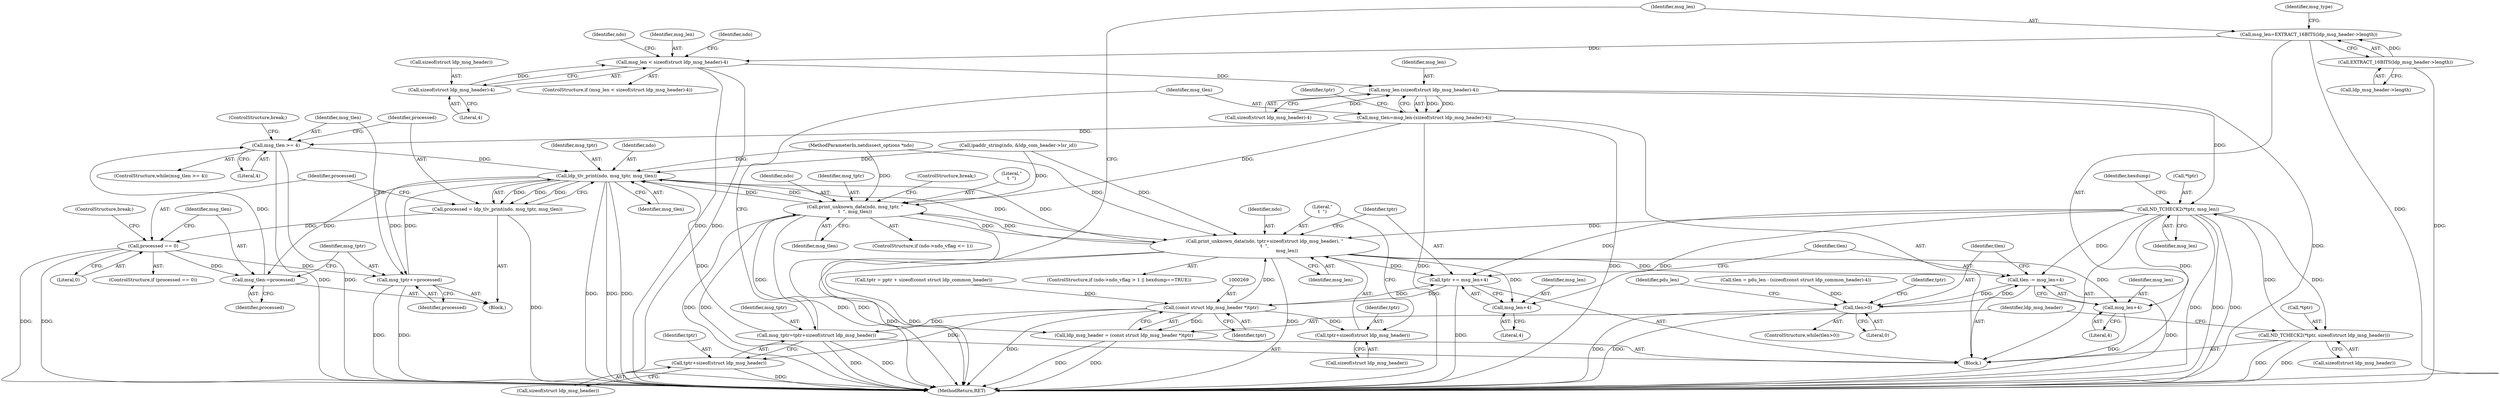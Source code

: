 digraph "0_tcpdump_aa5c6b710dfd8020d2c908d6b3bd41f1da719b3b@API" {
"1000285" [label="(Call,msg_len < sizeof(struct ldp_msg_header)-4)"];
"1000271" [label="(Call,msg_len=EXTRACT_16BITS(ldp_msg_header->length))"];
"1000273" [label="(Call,EXTRACT_16BITS(ldp_msg_header->length))"];
"1000287" [label="(Call,sizeof(struct ldp_msg_header)-4)"];
"1000351" [label="(Call,msg_len-(sizeof(struct ldp_msg_header)-4))"];
"1000349" [label="(Call,msg_tlen=msg_len-(sizeof(struct ldp_msg_header)-4))"];
"1000376" [label="(Call,msg_tlen >= 4)"];
"1000382" [label="(Call,ldp_tlv_print(ndo, msg_tptr, msg_tlen))"];
"1000380" [label="(Call,processed = ldp_tlv_print(ndo, msg_tptr, msg_tlen))"];
"1000387" [label="(Call,processed == 0)"];
"1000391" [label="(Call,msg_tlen-=processed)"];
"1000394" [label="(Call,msg_tptr+=processed)"];
"1000408" [label="(Call,print_unknown_data(ndo, msg_tptr, \"\n\t  \", msg_tlen))"];
"1000424" [label="(Call,print_unknown_data(ndo, tptr+sizeof(struct ldp_msg_header), \"\n\t  \",\n                               msg_len))"];
"1000432" [label="(Call,tptr += msg_len+4)"];
"1000268" [label="(Call,(const struct ldp_msg_header *)tptr)"];
"1000266" [label="(Call,ldp_msg_header = (const struct ldp_msg_header *)tptr)"];
"1000343" [label="(Call,msg_tptr=tptr+sizeof(struct ldp_msg_header))"];
"1000345" [label="(Call,tptr+sizeof(struct ldp_msg_header))"];
"1000426" [label="(Call,tptr+sizeof(struct ldp_msg_header))"];
"1000434" [label="(Call,msg_len+4)"];
"1000437" [label="(Call,tlen -= msg_len+4)"];
"1000257" [label="(Call,tlen>0)"];
"1000439" [label="(Call,msg_len+4)"];
"1000357" [label="(Call,ND_TCHECK2(*tptr, msg_len))"];
"1000261" [label="(Call,ND_TCHECK2(*tptr, sizeof(struct ldp_msg_header)))"];
"1000410" [label="(Identifier,msg_tptr)"];
"1000273" [label="(Call,EXTRACT_16BITS(ldp_msg_header->length))"];
"1000393" [label="(Identifier,processed)"];
"1000439" [label="(Call,msg_len+4)"];
"1000381" [label="(Identifier,processed)"];
"1000425" [label="(Identifier,ndo)"];
"1000266" [label="(Call,ldp_msg_header = (const struct ldp_msg_header *)tptr)"];
"1000262" [label="(Call,*tptr)"];
"1000347" [label="(Call,sizeof(struct ldp_msg_header))"];
"1000285" [label="(Call,msg_len < sizeof(struct ldp_msg_header)-4)"];
"1000426" [label="(Call,tptr+sizeof(struct ldp_msg_header))"];
"1000257" [label="(Call,tlen>0)"];
"1000432" [label="(Call,tptr += msg_len+4)"];
"1000270" [label="(Identifier,tptr)"];
"1000440" [label="(Identifier,msg_len)"];
"1000350" [label="(Identifier,msg_tlen)"];
"1000287" [label="(Call,sizeof(struct ldp_msg_header)-4)"];
"1000271" [label="(Call,msg_len=EXTRACT_16BITS(ldp_msg_header->length))"];
"1000290" [label="(Literal,4)"];
"1000435" [label="(Identifier,msg_len)"];
"1000256" [label="(ControlStructure,while(tlen>0))"];
"1000413" [label="(ControlStructure,break;)"];
"1000431" [label="(Identifier,msg_len)"];
"1000352" [label="(Identifier,msg_len)"];
"1000391" [label="(Call,msg_tlen-=processed)"];
"1000390" [label="(ControlStructure,break;)"];
"1000258" [label="(Identifier,tlen)"];
"1000375" [label="(ControlStructure,while(msg_tlen >= 4))"];
"1000412" [label="(Identifier,msg_tlen)"];
"1000263" [label="(Identifier,tptr)"];
"1000377" [label="(Identifier,msg_tlen)"];
"1000388" [label="(Identifier,processed)"];
"1000359" [label="(Identifier,tptr)"];
"1000286" [label="(Identifier,msg_len)"];
"1000382" [label="(Call,ldp_tlv_print(ndo, msg_tptr, msg_tlen))"];
"1000343" [label="(Call,msg_tptr=tptr+sizeof(struct ldp_msg_header))"];
"1000316" [label="(Identifier,ndo)"];
"1000380" [label="(Call,processed = ldp_tlv_print(ndo, msg_tptr, msg_tlen))"];
"1000384" [label="(Identifier,msg_tptr)"];
"1000387" [label="(Call,processed == 0)"];
"1000397" [label="(ControlStructure,break;)"];
"1000274" [label="(Call,ldp_msg_header->length)"];
"1000294" [label="(Identifier,ndo)"];
"1000395" [label="(Identifier,msg_tptr)"];
"1000267" [label="(Identifier,ldp_msg_header)"];
"1000455" [label="(MethodReturn,RET)"];
"1000394" [label="(Call,msg_tptr+=processed)"];
"1000288" [label="(Call,sizeof(struct ldp_msg_header))"];
"1000437" [label="(Call,tlen -= msg_len+4)"];
"1000284" [label="(ControlStructure,if (msg_len < sizeof(struct ldp_msg_header)-4))"];
"1000242" [label="(Call,tptr = pptr + sizeof(const struct ldp_common_header))"];
"1000430" [label="(Literal,\"\n\t  \")"];
"1000402" [label="(ControlStructure,if (ndo->ndo_vflag <= 1))"];
"1000349" [label="(Call,msg_tlen=msg_len-(sizeof(struct ldp_msg_header)-4))"];
"1000411" [label="(Literal,\"\n\t  \")"];
"1000444" [label="(Identifier,pdu_len)"];
"1000248" [label="(Call,tlen = pdu_len - (sizeof(const struct ldp_common_header)-4))"];
"1000353" [label="(Call,sizeof(struct ldp_msg_header)-4)"];
"1000346" [label="(Identifier,tptr)"];
"1000272" [label="(Identifier,msg_len)"];
"1000261" [label="(Call,ND_TCHECK2(*tptr, sizeof(struct ldp_msg_header)))"];
"1000379" [label="(Block,)"];
"1000360" [label="(Identifier,msg_len)"];
"1000115" [label="(MethodParameterIn,netdissect_options *ndo)"];
"1000408" [label="(Call,print_unknown_data(ndo, msg_tptr, \"\n\t  \", msg_tlen))"];
"1000264" [label="(Call,sizeof(struct ldp_msg_header))"];
"1000278" [label="(Identifier,msg_type)"];
"1000396" [label="(Identifier,processed)"];
"1000268" [label="(Call,(const struct ldp_msg_header *)tptr)"];
"1000357" [label="(Call,ND_TCHECK2(*tptr, msg_len))"];
"1000433" [label="(Identifier,tptr)"];
"1000383" [label="(Identifier,ndo)"];
"1000358" [label="(Call,*tptr)"];
"1000414" [label="(ControlStructure,if (ndo->ndo_vflag > 1 || hexdump==TRUE))"];
"1000260" [label="(Block,)"];
"1000438" [label="(Identifier,tlen)"];
"1000441" [label="(Literal,4)"];
"1000385" [label="(Identifier,msg_tlen)"];
"1000378" [label="(Literal,4)"];
"1000427" [label="(Identifier,tptr)"];
"1000345" [label="(Call,tptr+sizeof(struct ldp_msg_header))"];
"1000221" [label="(Call,ipaddr_string(ndo, &ldp_com_header->lsr_id))"];
"1000344" [label="(Identifier,msg_tptr)"];
"1000409" [label="(Identifier,ndo)"];
"1000386" [label="(ControlStructure,if (processed == 0))"];
"1000259" [label="(Literal,0)"];
"1000362" [label="(Identifier,hexdump)"];
"1000428" [label="(Call,sizeof(struct ldp_msg_header))"];
"1000392" [label="(Identifier,msg_tlen)"];
"1000436" [label="(Literal,4)"];
"1000424" [label="(Call,print_unknown_data(ndo, tptr+sizeof(struct ldp_msg_header), \"\n\t  \",\n                               msg_len))"];
"1000434" [label="(Call,msg_len+4)"];
"1000389" [label="(Literal,0)"];
"1000376" [label="(Call,msg_tlen >= 4)"];
"1000351" [label="(Call,msg_len-(sizeof(struct ldp_msg_header)-4))"];
"1000285" -> "1000284"  [label="AST: "];
"1000285" -> "1000287"  [label="CFG: "];
"1000286" -> "1000285"  [label="AST: "];
"1000287" -> "1000285"  [label="AST: "];
"1000294" -> "1000285"  [label="CFG: "];
"1000316" -> "1000285"  [label="CFG: "];
"1000285" -> "1000455"  [label="DDG: "];
"1000285" -> "1000455"  [label="DDG: "];
"1000271" -> "1000285"  [label="DDG: "];
"1000287" -> "1000285"  [label="DDG: "];
"1000285" -> "1000351"  [label="DDG: "];
"1000271" -> "1000260"  [label="AST: "];
"1000271" -> "1000273"  [label="CFG: "];
"1000272" -> "1000271"  [label="AST: "];
"1000273" -> "1000271"  [label="AST: "];
"1000278" -> "1000271"  [label="CFG: "];
"1000271" -> "1000455"  [label="DDG: "];
"1000273" -> "1000271"  [label="DDG: "];
"1000273" -> "1000274"  [label="CFG: "];
"1000274" -> "1000273"  [label="AST: "];
"1000273" -> "1000455"  [label="DDG: "];
"1000287" -> "1000290"  [label="CFG: "];
"1000288" -> "1000287"  [label="AST: "];
"1000290" -> "1000287"  [label="AST: "];
"1000351" -> "1000349"  [label="AST: "];
"1000351" -> "1000353"  [label="CFG: "];
"1000352" -> "1000351"  [label="AST: "];
"1000353" -> "1000351"  [label="AST: "];
"1000349" -> "1000351"  [label="CFG: "];
"1000351" -> "1000455"  [label="DDG: "];
"1000351" -> "1000349"  [label="DDG: "];
"1000351" -> "1000349"  [label="DDG: "];
"1000353" -> "1000351"  [label="DDG: "];
"1000351" -> "1000357"  [label="DDG: "];
"1000349" -> "1000260"  [label="AST: "];
"1000350" -> "1000349"  [label="AST: "];
"1000359" -> "1000349"  [label="CFG: "];
"1000349" -> "1000455"  [label="DDG: "];
"1000349" -> "1000455"  [label="DDG: "];
"1000349" -> "1000376"  [label="DDG: "];
"1000349" -> "1000408"  [label="DDG: "];
"1000376" -> "1000375"  [label="AST: "];
"1000376" -> "1000378"  [label="CFG: "];
"1000377" -> "1000376"  [label="AST: "];
"1000378" -> "1000376"  [label="AST: "];
"1000381" -> "1000376"  [label="CFG: "];
"1000397" -> "1000376"  [label="CFG: "];
"1000376" -> "1000455"  [label="DDG: "];
"1000376" -> "1000455"  [label="DDG: "];
"1000391" -> "1000376"  [label="DDG: "];
"1000376" -> "1000382"  [label="DDG: "];
"1000382" -> "1000380"  [label="AST: "];
"1000382" -> "1000385"  [label="CFG: "];
"1000383" -> "1000382"  [label="AST: "];
"1000384" -> "1000382"  [label="AST: "];
"1000385" -> "1000382"  [label="AST: "];
"1000380" -> "1000382"  [label="CFG: "];
"1000382" -> "1000455"  [label="DDG: "];
"1000382" -> "1000455"  [label="DDG: "];
"1000382" -> "1000455"  [label="DDG: "];
"1000382" -> "1000380"  [label="DDG: "];
"1000382" -> "1000380"  [label="DDG: "];
"1000382" -> "1000380"  [label="DDG: "];
"1000408" -> "1000382"  [label="DDG: "];
"1000221" -> "1000382"  [label="DDG: "];
"1000424" -> "1000382"  [label="DDG: "];
"1000115" -> "1000382"  [label="DDG: "];
"1000343" -> "1000382"  [label="DDG: "];
"1000394" -> "1000382"  [label="DDG: "];
"1000382" -> "1000391"  [label="DDG: "];
"1000382" -> "1000394"  [label="DDG: "];
"1000382" -> "1000408"  [label="DDG: "];
"1000382" -> "1000424"  [label="DDG: "];
"1000380" -> "1000379"  [label="AST: "];
"1000381" -> "1000380"  [label="AST: "];
"1000388" -> "1000380"  [label="CFG: "];
"1000380" -> "1000455"  [label="DDG: "];
"1000380" -> "1000387"  [label="DDG: "];
"1000387" -> "1000386"  [label="AST: "];
"1000387" -> "1000389"  [label="CFG: "];
"1000388" -> "1000387"  [label="AST: "];
"1000389" -> "1000387"  [label="AST: "];
"1000390" -> "1000387"  [label="CFG: "];
"1000392" -> "1000387"  [label="CFG: "];
"1000387" -> "1000455"  [label="DDG: "];
"1000387" -> "1000455"  [label="DDG: "];
"1000387" -> "1000391"  [label="DDG: "];
"1000387" -> "1000394"  [label="DDG: "];
"1000391" -> "1000379"  [label="AST: "];
"1000391" -> "1000393"  [label="CFG: "];
"1000392" -> "1000391"  [label="AST: "];
"1000393" -> "1000391"  [label="AST: "];
"1000395" -> "1000391"  [label="CFG: "];
"1000394" -> "1000379"  [label="AST: "];
"1000394" -> "1000396"  [label="CFG: "];
"1000395" -> "1000394"  [label="AST: "];
"1000396" -> "1000394"  [label="AST: "];
"1000377" -> "1000394"  [label="CFG: "];
"1000394" -> "1000455"  [label="DDG: "];
"1000394" -> "1000455"  [label="DDG: "];
"1000408" -> "1000402"  [label="AST: "];
"1000408" -> "1000412"  [label="CFG: "];
"1000409" -> "1000408"  [label="AST: "];
"1000410" -> "1000408"  [label="AST: "];
"1000411" -> "1000408"  [label="AST: "];
"1000412" -> "1000408"  [label="AST: "];
"1000413" -> "1000408"  [label="CFG: "];
"1000408" -> "1000455"  [label="DDG: "];
"1000408" -> "1000455"  [label="DDG: "];
"1000408" -> "1000455"  [label="DDG: "];
"1000408" -> "1000455"  [label="DDG: "];
"1000221" -> "1000408"  [label="DDG: "];
"1000424" -> "1000408"  [label="DDG: "];
"1000115" -> "1000408"  [label="DDG: "];
"1000343" -> "1000408"  [label="DDG: "];
"1000408" -> "1000424"  [label="DDG: "];
"1000424" -> "1000414"  [label="AST: "];
"1000424" -> "1000431"  [label="CFG: "];
"1000425" -> "1000424"  [label="AST: "];
"1000426" -> "1000424"  [label="AST: "];
"1000430" -> "1000424"  [label="AST: "];
"1000431" -> "1000424"  [label="AST: "];
"1000433" -> "1000424"  [label="CFG: "];
"1000424" -> "1000455"  [label="DDG: "];
"1000424" -> "1000455"  [label="DDG: "];
"1000424" -> "1000455"  [label="DDG: "];
"1000221" -> "1000424"  [label="DDG: "];
"1000115" -> "1000424"  [label="DDG: "];
"1000268" -> "1000424"  [label="DDG: "];
"1000357" -> "1000424"  [label="DDG: "];
"1000424" -> "1000432"  [label="DDG: "];
"1000424" -> "1000434"  [label="DDG: "];
"1000424" -> "1000437"  [label="DDG: "];
"1000424" -> "1000439"  [label="DDG: "];
"1000432" -> "1000260"  [label="AST: "];
"1000432" -> "1000434"  [label="CFG: "];
"1000433" -> "1000432"  [label="AST: "];
"1000434" -> "1000432"  [label="AST: "];
"1000438" -> "1000432"  [label="CFG: "];
"1000432" -> "1000455"  [label="DDG: "];
"1000432" -> "1000268"  [label="DDG: "];
"1000357" -> "1000432"  [label="DDG: "];
"1000268" -> "1000432"  [label="DDG: "];
"1000268" -> "1000266"  [label="AST: "];
"1000268" -> "1000270"  [label="CFG: "];
"1000269" -> "1000268"  [label="AST: "];
"1000270" -> "1000268"  [label="AST: "];
"1000266" -> "1000268"  [label="CFG: "];
"1000268" -> "1000455"  [label="DDG: "];
"1000268" -> "1000266"  [label="DDG: "];
"1000242" -> "1000268"  [label="DDG: "];
"1000268" -> "1000343"  [label="DDG: "];
"1000268" -> "1000345"  [label="DDG: "];
"1000268" -> "1000426"  [label="DDG: "];
"1000266" -> "1000260"  [label="AST: "];
"1000267" -> "1000266"  [label="AST: "];
"1000272" -> "1000266"  [label="CFG: "];
"1000266" -> "1000455"  [label="DDG: "];
"1000266" -> "1000455"  [label="DDG: "];
"1000343" -> "1000260"  [label="AST: "];
"1000343" -> "1000345"  [label="CFG: "];
"1000344" -> "1000343"  [label="AST: "];
"1000345" -> "1000343"  [label="AST: "];
"1000350" -> "1000343"  [label="CFG: "];
"1000343" -> "1000455"  [label="DDG: "];
"1000343" -> "1000455"  [label="DDG: "];
"1000345" -> "1000347"  [label="CFG: "];
"1000346" -> "1000345"  [label="AST: "];
"1000347" -> "1000345"  [label="AST: "];
"1000345" -> "1000455"  [label="DDG: "];
"1000426" -> "1000428"  [label="CFG: "];
"1000427" -> "1000426"  [label="AST: "];
"1000428" -> "1000426"  [label="AST: "];
"1000430" -> "1000426"  [label="CFG: "];
"1000434" -> "1000436"  [label="CFG: "];
"1000435" -> "1000434"  [label="AST: "];
"1000436" -> "1000434"  [label="AST: "];
"1000357" -> "1000434"  [label="DDG: "];
"1000437" -> "1000260"  [label="AST: "];
"1000437" -> "1000439"  [label="CFG: "];
"1000438" -> "1000437"  [label="AST: "];
"1000439" -> "1000437"  [label="AST: "];
"1000258" -> "1000437"  [label="CFG: "];
"1000437" -> "1000455"  [label="DDG: "];
"1000437" -> "1000257"  [label="DDG: "];
"1000357" -> "1000437"  [label="DDG: "];
"1000257" -> "1000437"  [label="DDG: "];
"1000257" -> "1000256"  [label="AST: "];
"1000257" -> "1000259"  [label="CFG: "];
"1000258" -> "1000257"  [label="AST: "];
"1000259" -> "1000257"  [label="AST: "];
"1000263" -> "1000257"  [label="CFG: "];
"1000444" -> "1000257"  [label="CFG: "];
"1000257" -> "1000455"  [label="DDG: "];
"1000257" -> "1000455"  [label="DDG: "];
"1000248" -> "1000257"  [label="DDG: "];
"1000439" -> "1000441"  [label="CFG: "];
"1000440" -> "1000439"  [label="AST: "];
"1000441" -> "1000439"  [label="AST: "];
"1000439" -> "1000455"  [label="DDG: "];
"1000357" -> "1000439"  [label="DDG: "];
"1000357" -> "1000260"  [label="AST: "];
"1000357" -> "1000360"  [label="CFG: "];
"1000358" -> "1000357"  [label="AST: "];
"1000360" -> "1000357"  [label="AST: "];
"1000362" -> "1000357"  [label="CFG: "];
"1000357" -> "1000455"  [label="DDG: "];
"1000357" -> "1000455"  [label="DDG: "];
"1000357" -> "1000455"  [label="DDG: "];
"1000357" -> "1000261"  [label="DDG: "];
"1000261" -> "1000357"  [label="DDG: "];
"1000261" -> "1000260"  [label="AST: "];
"1000261" -> "1000264"  [label="CFG: "];
"1000262" -> "1000261"  [label="AST: "];
"1000264" -> "1000261"  [label="AST: "];
"1000267" -> "1000261"  [label="CFG: "];
"1000261" -> "1000455"  [label="DDG: "];
"1000261" -> "1000455"  [label="DDG: "];
}
